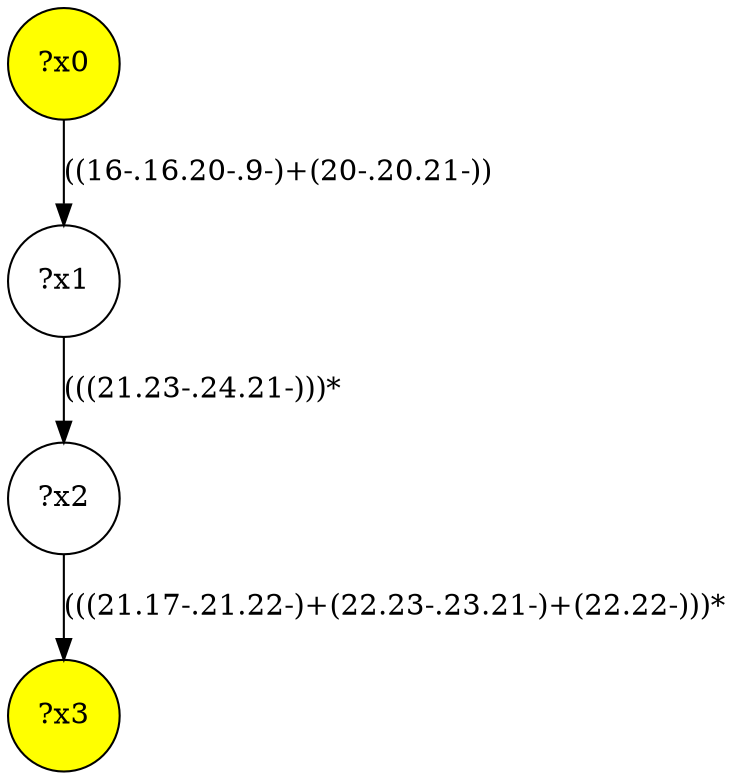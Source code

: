digraph g {
	x0 [fillcolor="yellow", style="filled," shape=circle, label="?x0"];
	x3 [fillcolor="yellow", style="filled," shape=circle, label="?x3"];
	x1 [shape=circle, label="?x1"];
	x0 -> x1 [label="((16-.16.20-.9-)+(20-.20.21-))"];
	x2 [shape=circle, label="?x2"];
	x1 -> x2 [label="(((21.23-.24.21-)))*"];
	x2 -> x3 [label="(((21.17-.21.22-)+(22.23-.23.21-)+(22.22-)))*"];
}
